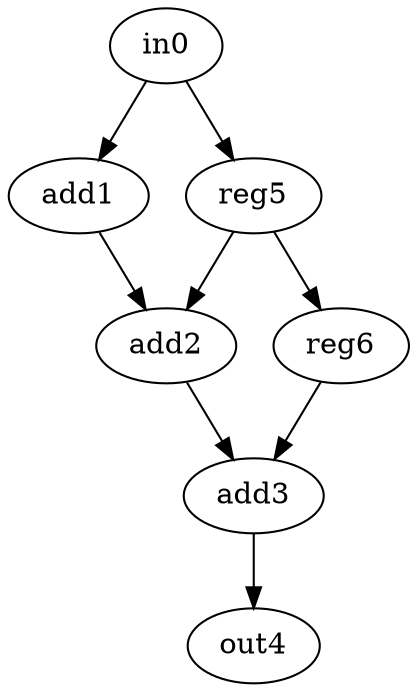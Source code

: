 strict digraph "arf" {
0 [alap=0, asap=0, label=in0, op=in];
1 [alap=1, asap=1, label=add1, op=addi, value=2];
2 [alap=2, asap=2, label=add2, op=add, value=2];
3 [alap=3, asap=3, label=add3, op=add, value=2];
4 [alap=4, asap=4, label=out4, op=out];
5 [alap=1, asap=1, label=reg5, op=reg];
6 [alap=2, asap=2, label=reg6, op=reg];
0 -> 1  [port=0, weight=0];
0 -> 5  [port=0, weight=0];
1 -> 2  [port=0, weight=0];
2 -> 3  [port=0, weight=0];
3 -> 4  [port=0, weight=0];
5 -> 2  [port=1, weight=0];
5 -> 6  [port=0, weight=0];
6 -> 3  [port=1, weight=0];
}
